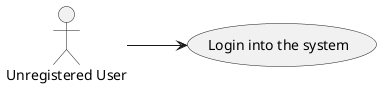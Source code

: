﻿@startuml
left to right direction

actor "Unregistered User" as user
usecase "Login into the system" as goal

user --> goal

@enduml
